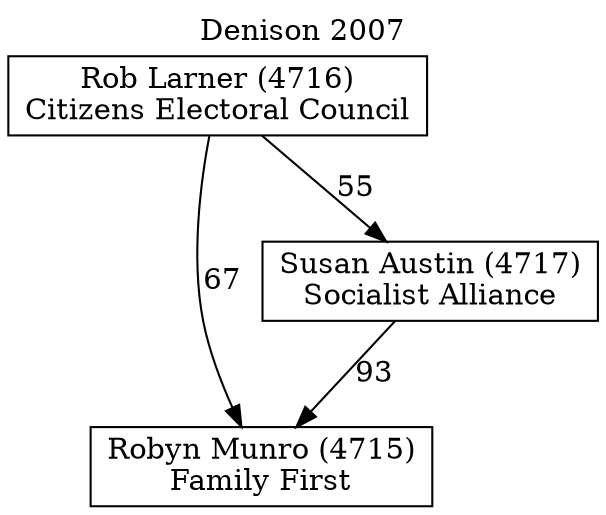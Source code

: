 // House preference flow
digraph "Robyn Munro (4715)_Denison_2007" {
	graph [label="Denison 2007" labelloc=t mclimit=10]
	node [shape=box]
	"Robyn Munro (4715)" [label="Robyn Munro (4715)
Family First"]
	"Susan Austin (4717)" [label="Susan Austin (4717)
Socialist Alliance"]
	"Rob Larner (4716)" [label="Rob Larner (4716)
Citizens Electoral Council"]
	"Susan Austin (4717)" -> "Robyn Munro (4715)" [label=93]
	"Rob Larner (4716)" -> "Susan Austin (4717)" [label=55]
	"Rob Larner (4716)" -> "Robyn Munro (4715)" [label=67]
}
